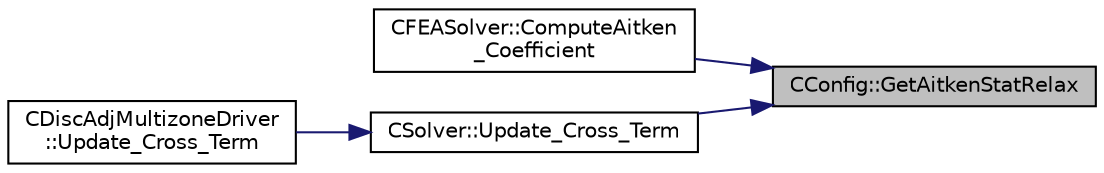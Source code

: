 digraph "CConfig::GetAitkenStatRelax"
{
 // LATEX_PDF_SIZE
  edge [fontname="Helvetica",fontsize="10",labelfontname="Helvetica",labelfontsize="10"];
  node [fontname="Helvetica",fontsize="10",shape=record];
  rankdir="RL";
  Node1 [label="CConfig::GetAitkenStatRelax",height=0.2,width=0.4,color="black", fillcolor="grey75", style="filled", fontcolor="black",tooltip="Get Aitken's relaxation parameter for static relaxation cases."];
  Node1 -> Node2 [dir="back",color="midnightblue",fontsize="10",style="solid",fontname="Helvetica"];
  Node2 [label="CFEASolver::ComputeAitken\l_Coefficient",height=0.2,width=0.4,color="black", fillcolor="white", style="filled",URL="$classCFEASolver.html#a156f56cb6deb953168b9d1492d3863a6",tooltip="Computation of Aitken's coefficient."];
  Node1 -> Node3 [dir="back",color="midnightblue",fontsize="10",style="solid",fontname="Helvetica"];
  Node3 [label="CSolver::Update_Cross_Term",height=0.2,width=0.4,color="black", fillcolor="white", style="filled",URL="$classCSolver.html#aab820aec4d316794dd2e65c1aef06408",tooltip="Update a given cross-term with relaxation and the running total (External)."];
  Node3 -> Node4 [dir="back",color="midnightblue",fontsize="10",style="solid",fontname="Helvetica"];
  Node4 [label="CDiscAdjMultizoneDriver\l::Update_Cross_Term",height=0.2,width=0.4,color="black", fillcolor="white", style="filled",URL="$classCDiscAdjMultizoneDriver.html#a2082c38dcc2c5d0e165c56925811bb8e",tooltip="Extract contribution of iZone to jZone with BGS relaxation."];
}
